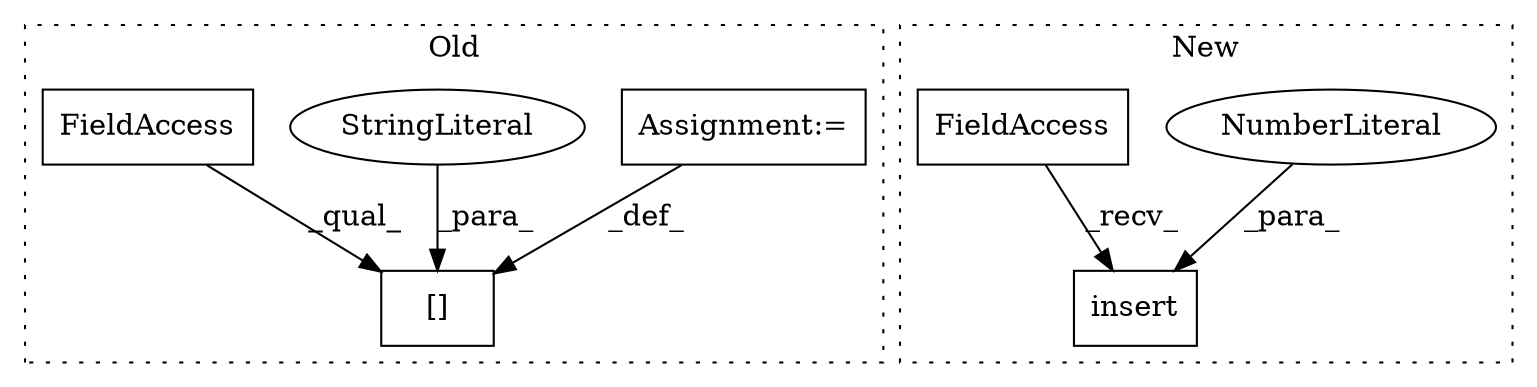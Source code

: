 digraph G {
subgraph cluster0 {
1 [label="[]" a="2" s="3098,3116" l="9,1" shape="box"];
4 [label="Assignment:=" a="7" s="3117" l="1" shape="box"];
6 [label="StringLiteral" a="45" s="3107" l="9" shape="ellipse"];
7 [label="FieldAccess" a="22" s="3098" l="8" shape="box"];
label = "Old";
style="dotted";
}
subgraph cluster1 {
2 [label="insert" a="32" s="2945,2970" l="7,1" shape="box"];
3 [label="NumberLiteral" a="34" s="2952" l="1" shape="ellipse"];
5 [label="FieldAccess" a="22" s="2932" l="12" shape="box"];
label = "New";
style="dotted";
}
3 -> 2 [label="_para_"];
4 -> 1 [label="_def_"];
5 -> 2 [label="_recv_"];
6 -> 1 [label="_para_"];
7 -> 1 [label="_qual_"];
}